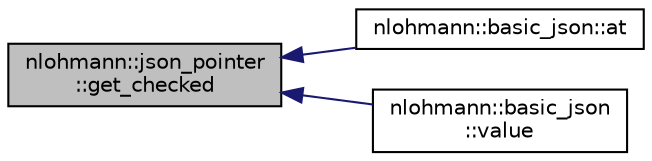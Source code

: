 digraph "nlohmann::json_pointer::get_checked"
{
 // INTERACTIVE_SVG=YES
  edge [fontname="Helvetica",fontsize="10",labelfontname="Helvetica",labelfontsize="10"];
  node [fontname="Helvetica",fontsize="10",shape=record];
  rankdir="LR";
  Node24 [label="nlohmann::json_pointer\l::get_checked",height=0.2,width=0.4,color="black", fillcolor="grey75", style="filled", fontcolor="black"];
  Node24 -> Node25 [dir="back",color="midnightblue",fontsize="10",style="solid",fontname="Helvetica"];
  Node25 [label="nlohmann::basic_json::at",height=0.2,width=0.4,color="black", fillcolor="white", style="filled",URL="$classnlohmann_1_1basic__json.html#a8ab61397c10f18b305520da7073b2b45",tooltip="access specified element via JSON Pointer "];
  Node24 -> Node26 [dir="back",color="midnightblue",fontsize="10",style="solid",fontname="Helvetica"];
  Node26 [label="nlohmann::basic_json\l::value",height=0.2,width=0.4,color="black", fillcolor="white", style="filled",URL="$classnlohmann_1_1basic__json.html#a671aea68432ecb28770bbc482918f023",tooltip="access specified object element via JSON Pointer with default value "];
}
